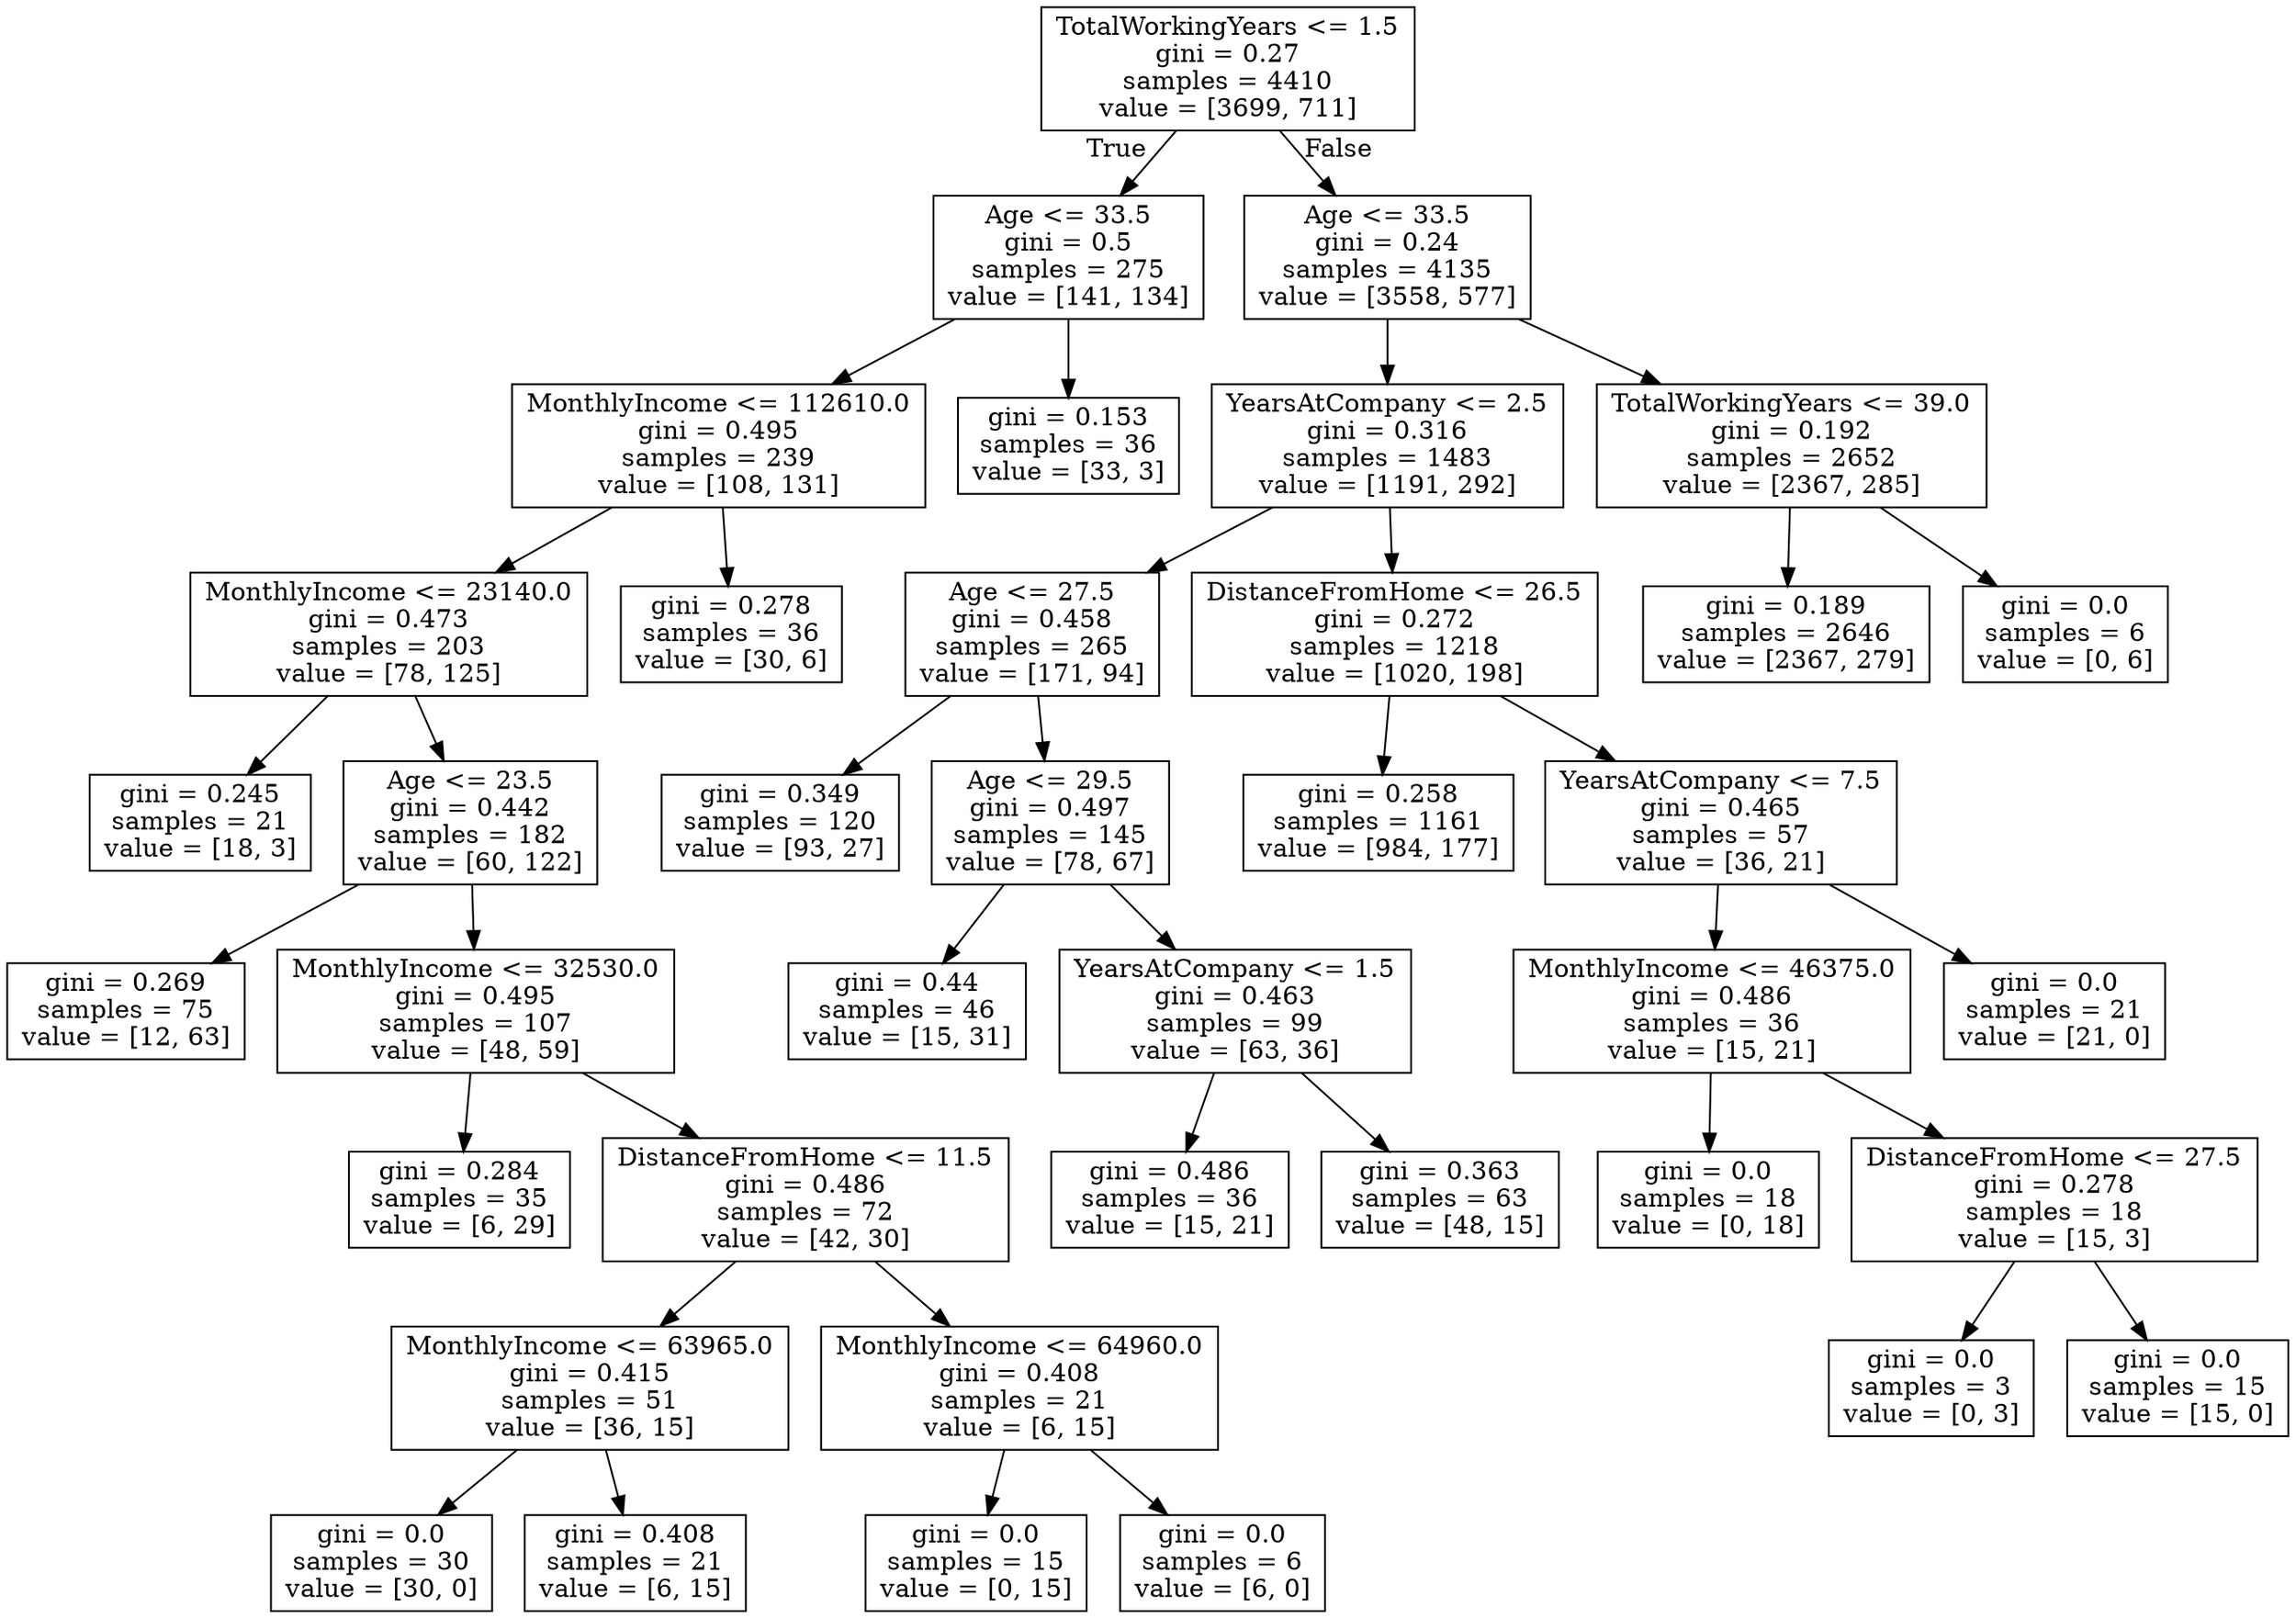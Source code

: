 digraph Tree {
node [shape=box] ;
0 [label="TotalWorkingYears <= 1.5\ngini = 0.27\nsamples = 4410\nvalue = [3699, 711]"] ;
1 [label="Age <= 33.5\ngini = 0.5\nsamples = 275\nvalue = [141, 134]"] ;
0 -> 1 [labeldistance=2.5, labelangle=45, headlabel="True"] ;
7 [label="MonthlyIncome <= 112610.0\ngini = 0.495\nsamples = 239\nvalue = [108, 131]"] ;
1 -> 7 ;
9 [label="MonthlyIncome <= 23140.0\ngini = 0.473\nsamples = 203\nvalue = [78, 125]"] ;
7 -> 9 ;
11 [label="gini = 0.245\nsamples = 21\nvalue = [18, 3]"] ;
9 -> 11 ;
12 [label="Age <= 23.5\ngini = 0.442\nsamples = 182\nvalue = [60, 122]"] ;
9 -> 12 ;
17 [label="gini = 0.269\nsamples = 75\nvalue = [12, 63]"] ;
12 -> 17 ;
18 [label="MonthlyIncome <= 32530.0\ngini = 0.495\nsamples = 107\nvalue = [48, 59]"] ;
12 -> 18 ;
19 [label="gini = 0.284\nsamples = 35\nvalue = [6, 29]"] ;
18 -> 19 ;
20 [label="DistanceFromHome <= 11.5\ngini = 0.486\nsamples = 72\nvalue = [42, 30]"] ;
18 -> 20 ;
25 [label="MonthlyIncome <= 63965.0\ngini = 0.415\nsamples = 51\nvalue = [36, 15]"] ;
20 -> 25 ;
27 [label="gini = 0.0\nsamples = 30\nvalue = [30, 0]"] ;
25 -> 27 ;
28 [label="gini = 0.408\nsamples = 21\nvalue = [6, 15]"] ;
25 -> 28 ;
26 [label="MonthlyIncome <= 64960.0\ngini = 0.408\nsamples = 21\nvalue = [6, 15]"] ;
20 -> 26 ;
29 [label="gini = 0.0\nsamples = 15\nvalue = [0, 15]"] ;
26 -> 29 ;
30 [label="gini = 0.0\nsamples = 6\nvalue = [6, 0]"] ;
26 -> 30 ;
10 [label="gini = 0.278\nsamples = 36\nvalue = [30, 6]"] ;
7 -> 10 ;
8 [label="gini = 0.153\nsamples = 36\nvalue = [33, 3]"] ;
1 -> 8 ;
2 [label="Age <= 33.5\ngini = 0.24\nsamples = 4135\nvalue = [3558, 577]"] ;
0 -> 2 [labeldistance=2.5, labelangle=-45, headlabel="False"] ;
3 [label="YearsAtCompany <= 2.5\ngini = 0.316\nsamples = 1483\nvalue = [1191, 292]"] ;
2 -> 3 ;
5 [label="Age <= 27.5\ngini = 0.458\nsamples = 265\nvalue = [171, 94]"] ;
3 -> 5 ;
15 [label="gini = 0.349\nsamples = 120\nvalue = [93, 27]"] ;
5 -> 15 ;
16 [label="Age <= 29.5\ngini = 0.497\nsamples = 145\nvalue = [78, 67]"] ;
5 -> 16 ;
21 [label="gini = 0.44\nsamples = 46\nvalue = [15, 31]"] ;
16 -> 21 ;
22 [label="YearsAtCompany <= 1.5\ngini = 0.463\nsamples = 99\nvalue = [63, 36]"] ;
16 -> 22 ;
23 [label="gini = 0.486\nsamples = 36\nvalue = [15, 21]"] ;
22 -> 23 ;
24 [label="gini = 0.363\nsamples = 63\nvalue = [48, 15]"] ;
22 -> 24 ;
6 [label="DistanceFromHome <= 26.5\ngini = 0.272\nsamples = 1218\nvalue = [1020, 198]"] ;
3 -> 6 ;
31 [label="gini = 0.258\nsamples = 1161\nvalue = [984, 177]"] ;
6 -> 31 ;
32 [label="YearsAtCompany <= 7.5\ngini = 0.465\nsamples = 57\nvalue = [36, 21]"] ;
6 -> 32 ;
33 [label="MonthlyIncome <= 46375.0\ngini = 0.486\nsamples = 36\nvalue = [15, 21]"] ;
32 -> 33 ;
35 [label="gini = 0.0\nsamples = 18\nvalue = [0, 18]"] ;
33 -> 35 ;
36 [label="DistanceFromHome <= 27.5\ngini = 0.278\nsamples = 18\nvalue = [15, 3]"] ;
33 -> 36 ;
37 [label="gini = 0.0\nsamples = 3\nvalue = [0, 3]"] ;
36 -> 37 ;
38 [label="gini = 0.0\nsamples = 15\nvalue = [15, 0]"] ;
36 -> 38 ;
34 [label="gini = 0.0\nsamples = 21\nvalue = [21, 0]"] ;
32 -> 34 ;
4 [label="TotalWorkingYears <= 39.0\ngini = 0.192\nsamples = 2652\nvalue = [2367, 285]"] ;
2 -> 4 ;
13 [label="gini = 0.189\nsamples = 2646\nvalue = [2367, 279]"] ;
4 -> 13 ;
14 [label="gini = 0.0\nsamples = 6\nvalue = [0, 6]"] ;
4 -> 14 ;
}